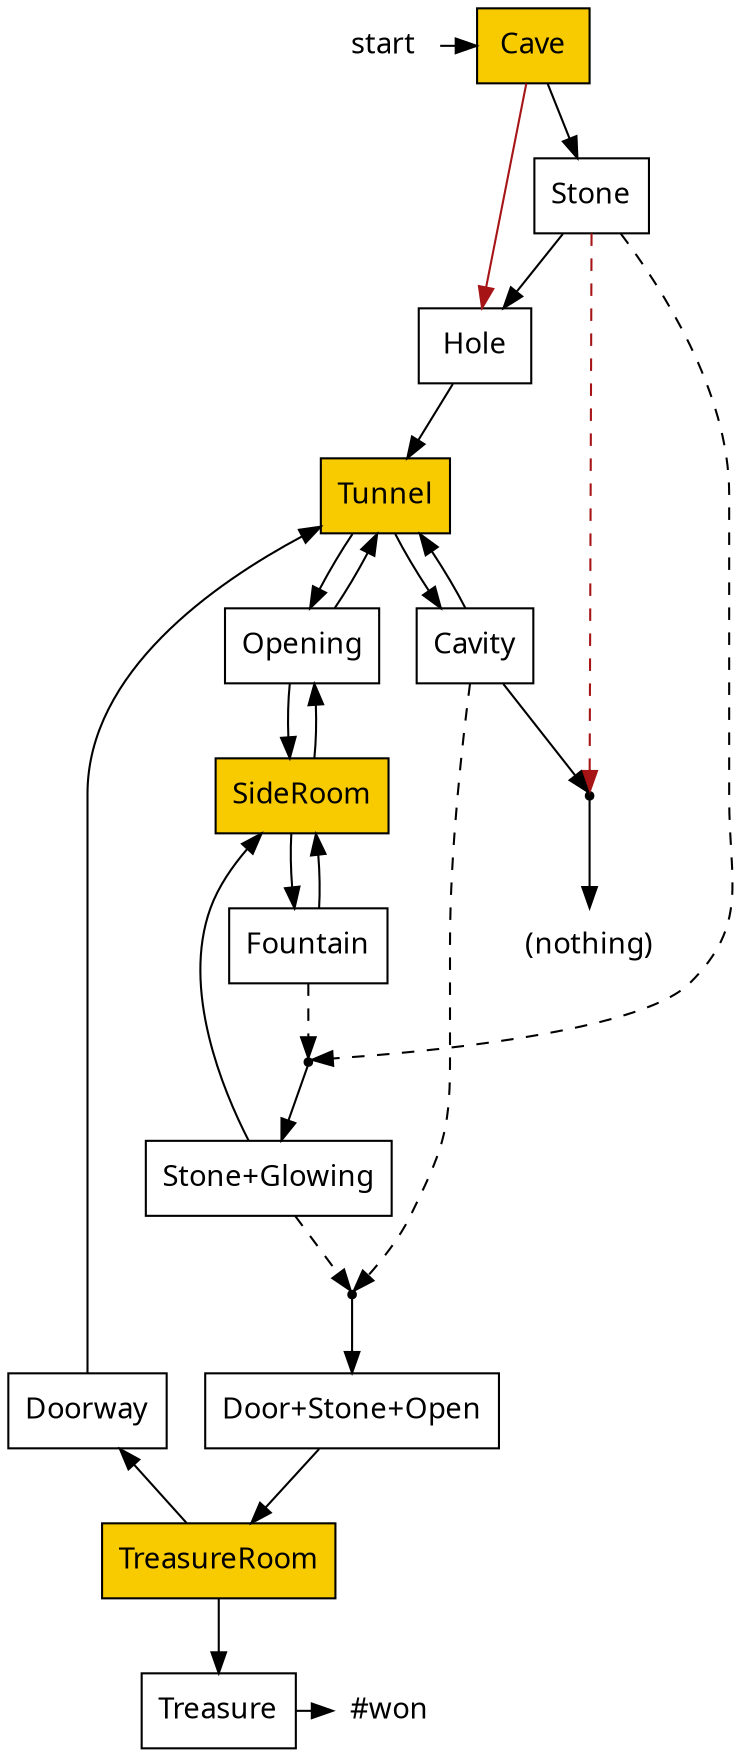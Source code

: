 digraph deadend {

  node [fontname=Avenir, shape=box];
  edge [fontname=Avenir];

  { rank=same; start [shape=plaintext]; Cave [style=filled, fillcolor="#f8ca00"]; }

  start -> Cave;
  Cave -> Stone;
  Cave -> Hole [color="#a61416"];
  Stone -> Hole;
  Stone -> c [style=dashed, color="#a61416"];
  Cavity -> c;
  c [shape=point];
  c -> Nothing;
  Nothing [shape=plaintext, label="(nothing)"];
  Hole -> Tunnel;
  
  Tunnel [style=filled, fillcolor="#f8ca00"];

  Tunnel -> Opening;
  Tunnel -> Cavity;
  Cavity -> Tunnel;
  DoorOpen -> TreasureRoom;
  Opening -> SideRoom;

  SideRoom -> Opening;
  Opening -> Tunnel;
  SideRoom -> Fountain;
  Fountain -> SideRoom;
  Stone -> a [style=dashed];
  Fountain -> a [style=dashed];
  a -> GlowingStone;
  a [shape=point];

  GlowingStone [label="Stone+Glowing"];

  GlowingStone -> b [style=dashed];
  Cavity -> b [style=dashed];
  b [shape=point];
  b -> DoorOpen;
  GlowingStone -> SideRoom;

  TreasureRoom [style=filled, fillcolor="#f8ca00"];

  { rank=same; DoorOpen [label="Door+Stone+Open"]; Doorway; }
  
  SideRoom [style=filled, fillcolor="#f8ca00"];

  TreasureRoom -> Doorway;
  Doorway -> Tunnel;
  TreasureRoom -> Treasure;
  Treasure -> won;

  { rank=same; won [shape=plaintext, label="#won"]; Treasure }

}
